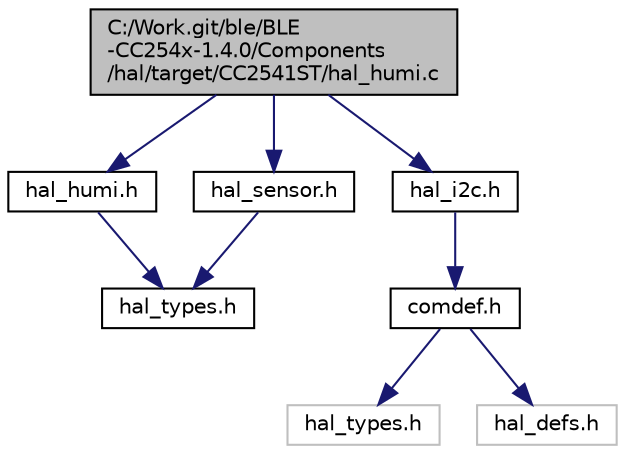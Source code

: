 digraph "C:/Work.git/ble/BLE-CC254x-1.4.0/Components/hal/target/CC2541ST/hal_humi.c"
{
  edge [fontname="Helvetica",fontsize="10",labelfontname="Helvetica",labelfontsize="10"];
  node [fontname="Helvetica",fontsize="10",shape=record];
  Node1 [label="C:/Work.git/ble/BLE\l-CC254x-1.4.0/Components\l/hal/target/CC2541ST/hal_humi.c",height=0.2,width=0.4,color="black", fillcolor="grey75", style="filled" fontcolor="black"];
  Node1 -> Node2 [color="midnightblue",fontsize="10",style="solid",fontname="Helvetica"];
  Node2 [label="hal_humi.h",height=0.2,width=0.4,color="black", fillcolor="white", style="filled",URL="$hal__humi_8h.html"];
  Node2 -> Node3 [color="midnightblue",fontsize="10",style="solid",fontname="Helvetica"];
  Node3 [label="hal_types.h",height=0.2,width=0.4,color="black", fillcolor="white", style="filled",URL="$_components_2hal_2target_2_c_c2541_s_t_2hal__types_8h.html"];
  Node1 -> Node4 [color="midnightblue",fontsize="10",style="solid",fontname="Helvetica"];
  Node4 [label="hal_sensor.h",height=0.2,width=0.4,color="black", fillcolor="white", style="filled",URL="$hal__sensor_8h.html"];
  Node4 -> Node3 [color="midnightblue",fontsize="10",style="solid",fontname="Helvetica"];
  Node1 -> Node5 [color="midnightblue",fontsize="10",style="solid",fontname="Helvetica"];
  Node5 [label="hal_i2c.h",height=0.2,width=0.4,color="black", fillcolor="white", style="filled",URL="$_c_c2541_s_t_2hal__i2c_8h.html"];
  Node5 -> Node6 [color="midnightblue",fontsize="10",style="solid",fontname="Helvetica"];
  Node6 [label="comdef.h",height=0.2,width=0.4,color="black", fillcolor="white", style="filled",URL="$comdef_8h.html"];
  Node6 -> Node7 [color="midnightblue",fontsize="10",style="solid",fontname="Helvetica"];
  Node7 [label="hal_types.h",height=0.2,width=0.4,color="grey75", fillcolor="white", style="filled"];
  Node6 -> Node8 [color="midnightblue",fontsize="10",style="solid",fontname="Helvetica"];
  Node8 [label="hal_defs.h",height=0.2,width=0.4,color="grey75", fillcolor="white", style="filled"];
}
